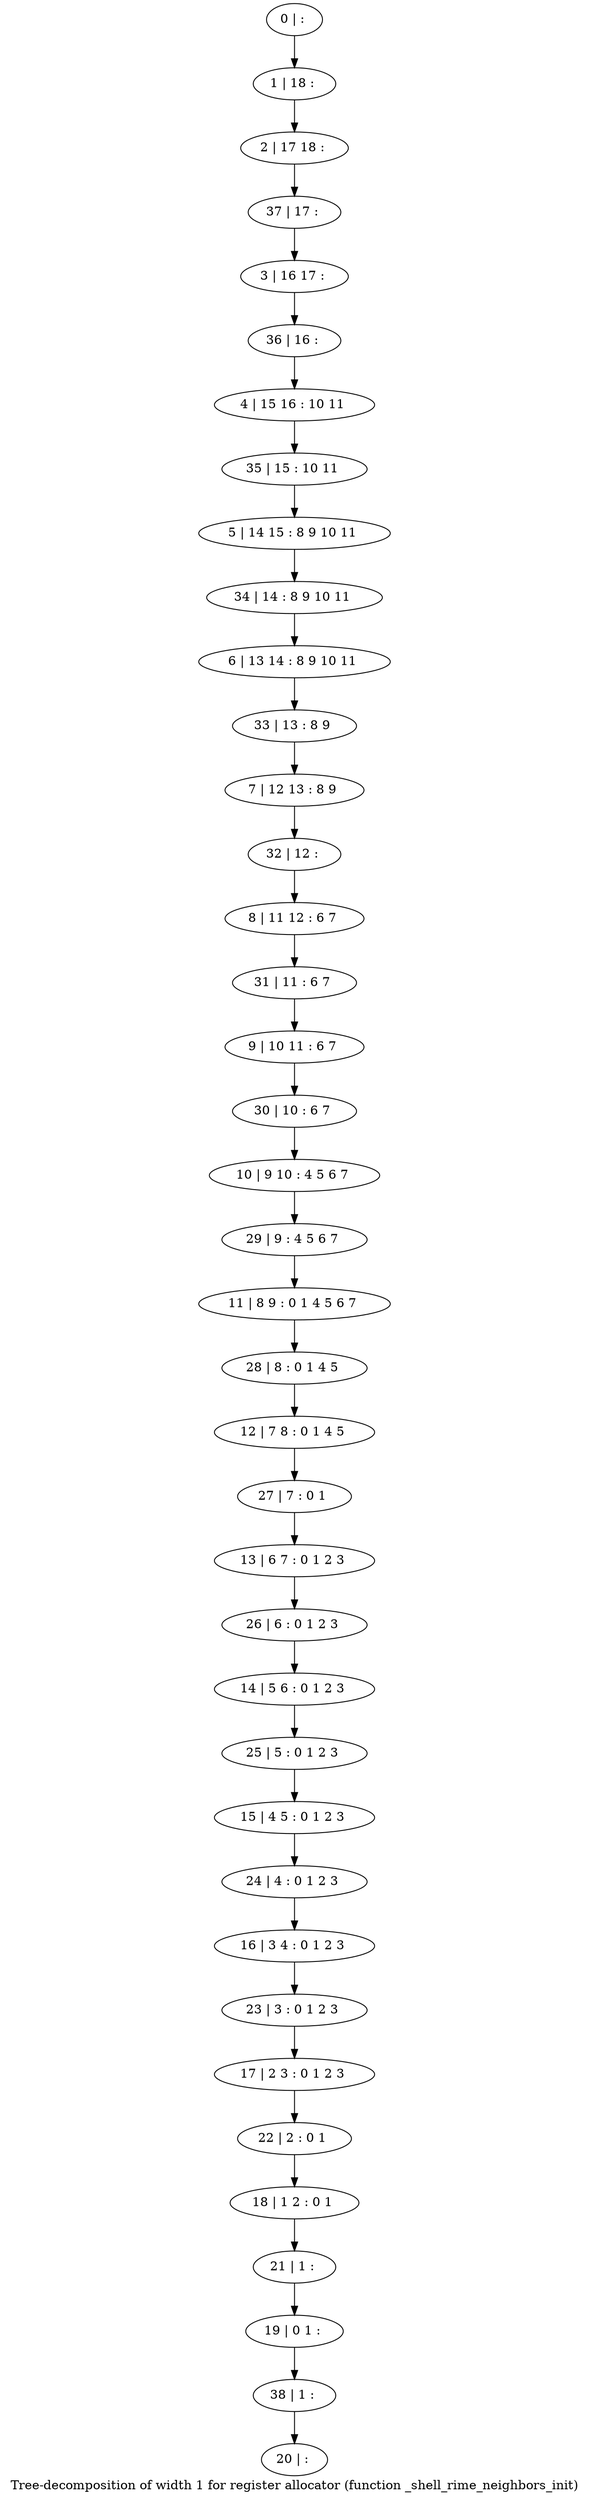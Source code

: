 digraph G {
graph [label="Tree-decomposition of width 1 for register allocator (function _shell_rime_neighbors_init)"]
0[label="0 | : "];
1[label="1 | 18 : "];
2[label="2 | 17 18 : "];
3[label="3 | 16 17 : "];
4[label="4 | 15 16 : 10 11 "];
5[label="5 | 14 15 : 8 9 10 11 "];
6[label="6 | 13 14 : 8 9 10 11 "];
7[label="7 | 12 13 : 8 9 "];
8[label="8 | 11 12 : 6 7 "];
9[label="9 | 10 11 : 6 7 "];
10[label="10 | 9 10 : 4 5 6 7 "];
11[label="11 | 8 9 : 0 1 4 5 6 7 "];
12[label="12 | 7 8 : 0 1 4 5 "];
13[label="13 | 6 7 : 0 1 2 3 "];
14[label="14 | 5 6 : 0 1 2 3 "];
15[label="15 | 4 5 : 0 1 2 3 "];
16[label="16 | 3 4 : 0 1 2 3 "];
17[label="17 | 2 3 : 0 1 2 3 "];
18[label="18 | 1 2 : 0 1 "];
19[label="19 | 0 1 : "];
20[label="20 | : "];
21[label="21 | 1 : "];
22[label="22 | 2 : 0 1 "];
23[label="23 | 3 : 0 1 2 3 "];
24[label="24 | 4 : 0 1 2 3 "];
25[label="25 | 5 : 0 1 2 3 "];
26[label="26 | 6 : 0 1 2 3 "];
27[label="27 | 7 : 0 1 "];
28[label="28 | 8 : 0 1 4 5 "];
29[label="29 | 9 : 4 5 6 7 "];
30[label="30 | 10 : 6 7 "];
31[label="31 | 11 : 6 7 "];
32[label="32 | 12 : "];
33[label="33 | 13 : 8 9 "];
34[label="34 | 14 : 8 9 10 11 "];
35[label="35 | 15 : 10 11 "];
36[label="36 | 16 : "];
37[label="37 | 17 : "];
38[label="38 | 1 : "];
0->1 ;
1->2 ;
21->19 ;
18->21 ;
22->18 ;
17->22 ;
23->17 ;
16->23 ;
24->16 ;
15->24 ;
25->15 ;
14->25 ;
26->14 ;
13->26 ;
27->13 ;
12->27 ;
28->12 ;
11->28 ;
29->11 ;
10->29 ;
30->10 ;
9->30 ;
31->9 ;
8->31 ;
32->8 ;
7->32 ;
33->7 ;
6->33 ;
34->6 ;
5->34 ;
35->5 ;
4->35 ;
36->4 ;
3->36 ;
37->3 ;
2->37 ;
38->20 ;
19->38 ;
}
